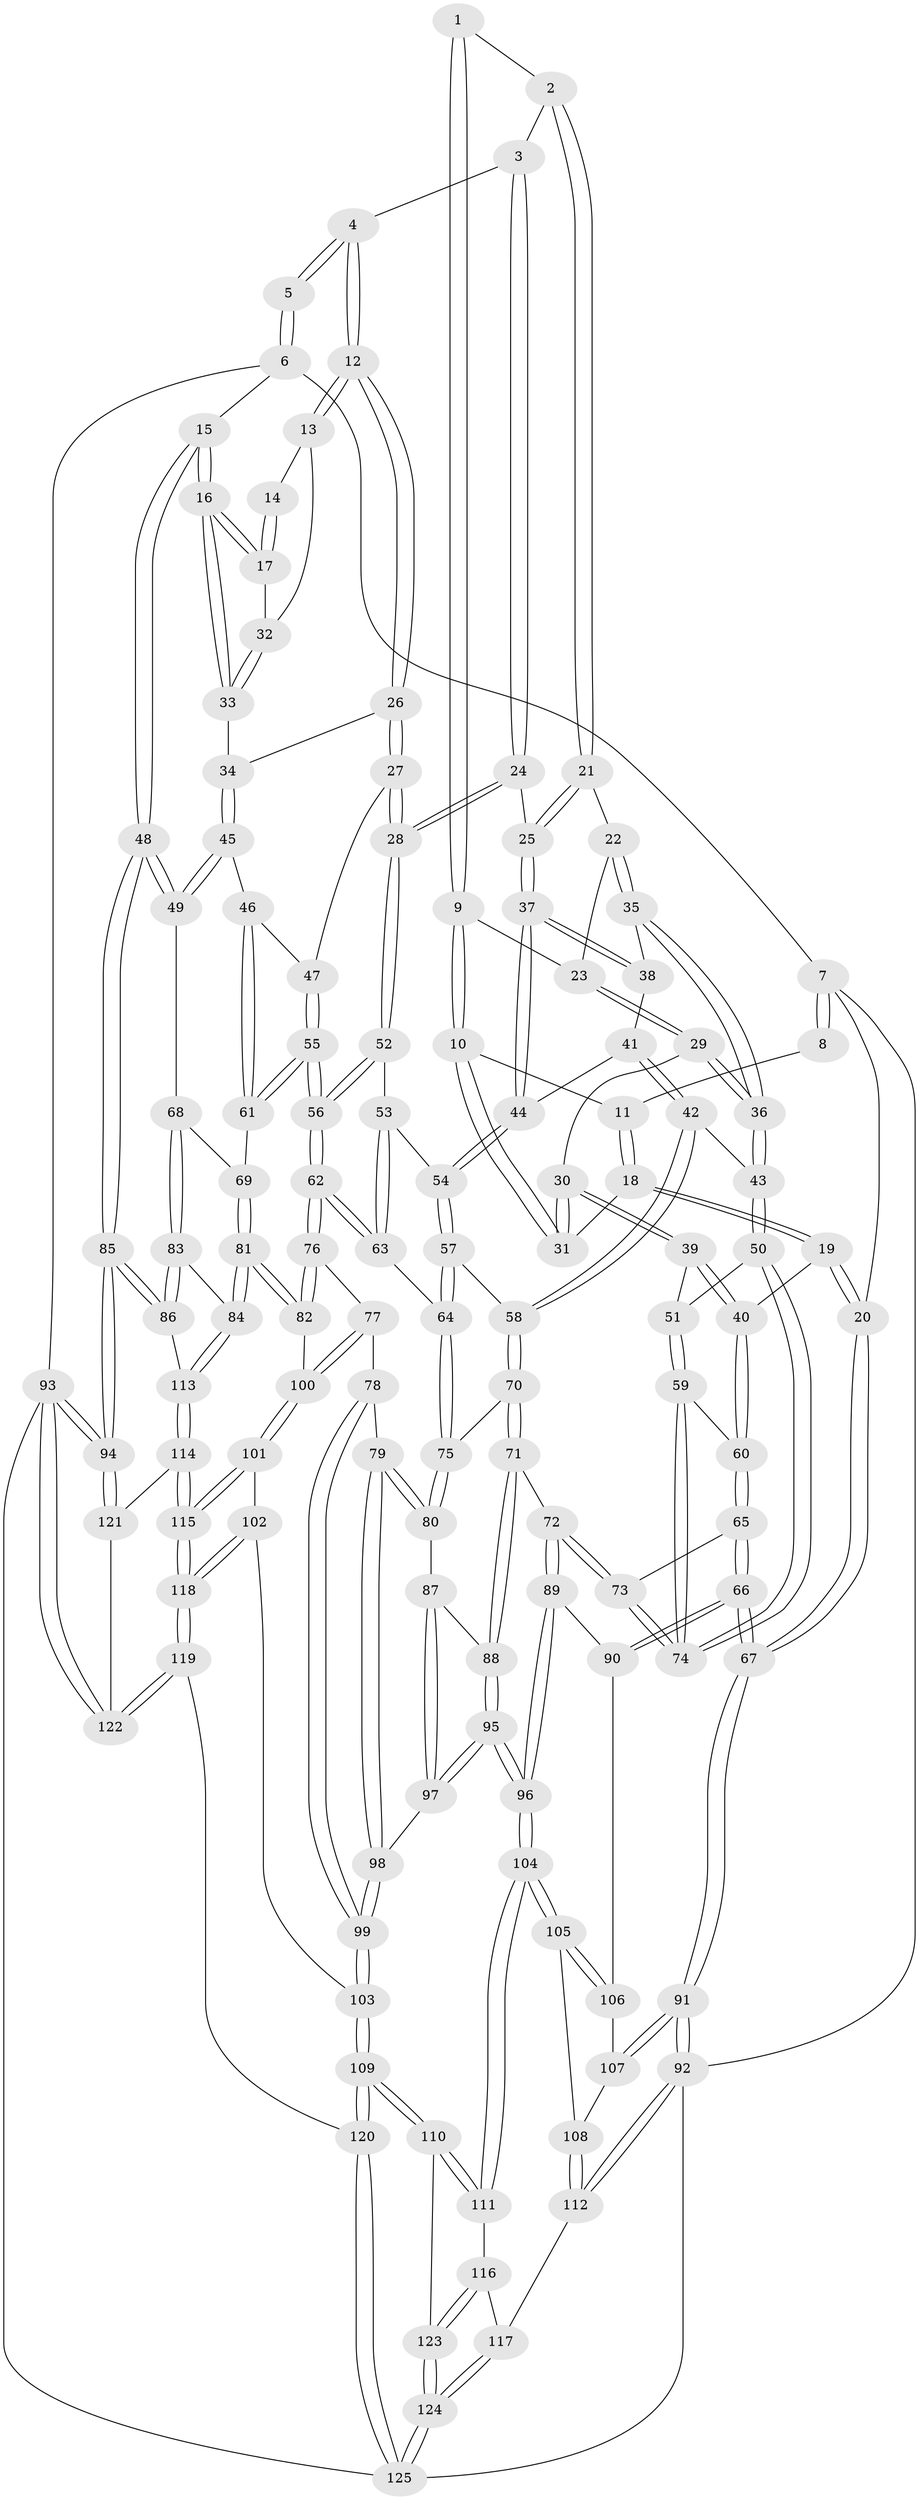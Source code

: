 // Generated by graph-tools (version 1.1) at 2025/27/03/09/25 03:27:04]
// undirected, 125 vertices, 309 edges
graph export_dot {
graph [start="1"]
  node [color=gray90,style=filled];
  1 [pos="+0.32661993977095183+0"];
  2 [pos="+0.6144452349994068+0"];
  3 [pos="+0.6653298793289043+0"];
  4 [pos="+0.74424867252877+0"];
  5 [pos="+1+0"];
  6 [pos="+1+0"];
  7 [pos="+0+0"];
  8 [pos="+0+0"];
  9 [pos="+0.3117963969585204+0.06076248532732035"];
  10 [pos="+0.302375368545004+0.06674898763604284"];
  11 [pos="+0.14726931812311123+0.013739848728906984"];
  12 [pos="+0.8213515799600376+0.12097254252584069"];
  13 [pos="+0.9151472055174983+0.11948005841947505"];
  14 [pos="+0.929674482736035+0.09041496656620368"];
  15 [pos="+1+0.14189169686284298"];
  16 [pos="+1+0.15672002667569296"];
  17 [pos="+1+0.14358138289690925"];
  18 [pos="+0.15599877944471607+0.08960133992545291"];
  19 [pos="+0.08684950442377075+0.20331183048887075"];
  20 [pos="+0+0.22605038022871793"];
  21 [pos="+0.5176839632872179+0.019289606182033906"];
  22 [pos="+0.4663003797814417+0.07796347615214284"];
  23 [pos="+0.3260652880425689+0.06818747470977225"];
  24 [pos="+0.6697167537190086+0.18629225258111842"];
  25 [pos="+0.5801661476642137+0.16795110331218815"];
  26 [pos="+0.815511583953209+0.1583022010036508"];
  27 [pos="+0.7971079968459915+0.18501152796553"];
  28 [pos="+0.688615722701421+0.21357019954125717"];
  29 [pos="+0.3696846909147015+0.19280819326146703"];
  30 [pos="+0.26459098433111283+0.18149506450545314"];
  31 [pos="+0.25466786709879846+0.1337584349893168"];
  32 [pos="+0.921585180104858+0.12430949322721215"];
  33 [pos="+0.9290432172388868+0.20265037232965333"];
  34 [pos="+0.9265535120975764+0.20410560787137325"];
  35 [pos="+0.44666737315692756+0.14856801004799167"];
  36 [pos="+0.382993219058739+0.19929309414832896"];
  37 [pos="+0.5345354148897044+0.21682292656894353"];
  38 [pos="+0.47445723095832715+0.17533578936919722"];
  39 [pos="+0.24156431631936828+0.21464802245679127"];
  40 [pos="+0.17232085321782684+0.257251088362957"];
  41 [pos="+0.4699189072526094+0.23689692408529758"];
  42 [pos="+0.41669538410264967+0.31321286410544336"];
  43 [pos="+0.3902831945619831+0.30445841574748217"];
  44 [pos="+0.5369749130107511+0.23821927792311995"];
  45 [pos="+0.9097220816085286+0.295468591975411"];
  46 [pos="+0.835407134070651+0.2569783949956445"];
  47 [pos="+0.8116730837586194+0.22252260749462424"];
  48 [pos="+1+0.32043470978644967"];
  49 [pos="+0.9345182392351675+0.34376539269231987"];
  50 [pos="+0.38478858918123604+0.3075447728368634"];
  51 [pos="+0.2989378675734667+0.2710421684310272"];
  52 [pos="+0.6858535285444309+0.2226423096260267"];
  53 [pos="+0.5970035060800197+0.2606043138948971"];
  54 [pos="+0.5417240880567341+0.26047744644720155"];
  55 [pos="+0.7184373381087521+0.38965382517295793"];
  56 [pos="+0.7109849239667314+0.3891400193466378"];
  57 [pos="+0.5252876122315028+0.29128756815712076"];
  58 [pos="+0.4225605455165686+0.3159483411032552"];
  59 [pos="+0.22348039496600122+0.3389481803703601"];
  60 [pos="+0.18097376933804857+0.29955951129418174"];
  61 [pos="+0.7651890836063098+0.3986871857209028"];
  62 [pos="+0.6903184582227638+0.40104353361618805"];
  63 [pos="+0.6326002632883411+0.3887241663708402"];
  64 [pos="+0.5850637125161208+0.38706530593929483"];
  65 [pos="+0.09342111305629544+0.395570845096878"];
  66 [pos="+0+0.48271606161946073"];
  67 [pos="+0+0.4696433394666141"];
  68 [pos="+0.8676230103195495+0.4167916872106088"];
  69 [pos="+0.7688296376541179+0.4002411697071602"];
  70 [pos="+0.48381873282941956+0.440367420483061"];
  71 [pos="+0.3864123224537437+0.5033495831569667"];
  72 [pos="+0.2843071761392374+0.4615502373298091"];
  73 [pos="+0.2825911641689352+0.449732157094914"];
  74 [pos="+0.28503768270885127+0.41827644632913435"];
  75 [pos="+0.5026391207445612+0.4430723815688195"];
  76 [pos="+0.6892775322677742+0.4052250199738076"];
  77 [pos="+0.5980476348042273+0.5812685196415632"];
  78 [pos="+0.5907146348745306+0.5812951749621947"];
  79 [pos="+0.5830330826762989+0.5792785300717423"];
  80 [pos="+0.5748509737373964+0.5764885715943737"];
  81 [pos="+0.7876513938121731+0.6695780720042571"];
  82 [pos="+0.7636017909400346+0.6655623812967195"];
  83 [pos="+0.8682812090550853+0.4184074561956765"];
  84 [pos="+0.8488324520813489+0.6907226418783703"];
  85 [pos="+1+0.6439958048541673"];
  86 [pos="+1+0.6438018669662459"];
  87 [pos="+0.5164521637148897+0.5925264448153514"];
  88 [pos="+0.39965122407068643+0.5392387991028574"];
  89 [pos="+0.21790432514113803+0.5437605829259464"];
  90 [pos="+0+0.520555558004899"];
  91 [pos="+0+0.5776160983425065"];
  92 [pos="+0+0.8488432997350411"];
  93 [pos="+1+1"];
  94 [pos="+1+1"];
  95 [pos="+0.36663322011699967+0.6944866749047619"];
  96 [pos="+0.2709202651724337+0.7685382912319915"];
  97 [pos="+0.4458032327884401+0.6841028229657983"];
  98 [pos="+0.4973752403109159+0.7149083674349394"];
  99 [pos="+0.5387004802788785+0.7484796899910501"];
  100 [pos="+0.7253335646573437+0.6664184084523468"];
  101 [pos="+0.6381857545927971+0.7534888920325138"];
  102 [pos="+0.5860103123294321+0.7873340607161392"];
  103 [pos="+0.5615556754197263+0.7901292256586219"];
  104 [pos="+0.26910731184104403+0.7732121648247782"];
  105 [pos="+0.15321239319609212+0.7346165639715153"];
  106 [pos="+0.021504857369364697+0.5614977712004323"];
  107 [pos="+0.05203155708142464+0.7280409024200419"];
  108 [pos="+0.07078702255058253+0.7479684540682893"];
  109 [pos="+0.41029477661423375+0.9653662640264615"];
  110 [pos="+0.30764747884163496+0.8430032699334502"];
  111 [pos="+0.26952180326566255+0.7764155891670661"];
  112 [pos="+0+0.8585206520707998"];
  113 [pos="+0.8587092962689445+0.6982209909033419"];
  114 [pos="+0.8438405925889191+0.7940933723536135"];
  115 [pos="+0.7454627589587323+0.8892917673661345"];
  116 [pos="+0.15303412986841633+0.848168939507291"];
  117 [pos="+0.03608989669580886+0.8974755641873348"];
  118 [pos="+0.7105893692184531+0.9379120868004529"];
  119 [pos="+0.6539328068414444+1"];
  120 [pos="+0.44966792529262806+1"];
  121 [pos="+0.8933888140930487+0.8776489829215961"];
  122 [pos="+0.8281335998634021+1"];
  123 [pos="+0.1328453783522049+0.9960007099086299"];
  124 [pos="+0.1029273510326985+1"];
  125 [pos="+0.11734718085825777+1"];
  1 -- 2;
  1 -- 9;
  1 -- 9;
  2 -- 3;
  2 -- 21;
  2 -- 21;
  3 -- 4;
  3 -- 24;
  3 -- 24;
  4 -- 5;
  4 -- 5;
  4 -- 12;
  4 -- 12;
  5 -- 6;
  5 -- 6;
  6 -- 7;
  6 -- 15;
  6 -- 93;
  7 -- 8;
  7 -- 8;
  7 -- 20;
  7 -- 92;
  8 -- 11;
  9 -- 10;
  9 -- 10;
  9 -- 23;
  10 -- 11;
  10 -- 31;
  10 -- 31;
  11 -- 18;
  11 -- 18;
  12 -- 13;
  12 -- 13;
  12 -- 26;
  12 -- 26;
  13 -- 14;
  13 -- 32;
  14 -- 17;
  14 -- 17;
  15 -- 16;
  15 -- 16;
  15 -- 48;
  15 -- 48;
  16 -- 17;
  16 -- 17;
  16 -- 33;
  16 -- 33;
  17 -- 32;
  18 -- 19;
  18 -- 19;
  18 -- 31;
  19 -- 20;
  19 -- 20;
  19 -- 40;
  20 -- 67;
  20 -- 67;
  21 -- 22;
  21 -- 25;
  21 -- 25;
  22 -- 23;
  22 -- 35;
  22 -- 35;
  23 -- 29;
  23 -- 29;
  24 -- 25;
  24 -- 28;
  24 -- 28;
  25 -- 37;
  25 -- 37;
  26 -- 27;
  26 -- 27;
  26 -- 34;
  27 -- 28;
  27 -- 28;
  27 -- 47;
  28 -- 52;
  28 -- 52;
  29 -- 30;
  29 -- 36;
  29 -- 36;
  30 -- 31;
  30 -- 31;
  30 -- 39;
  30 -- 39;
  32 -- 33;
  32 -- 33;
  33 -- 34;
  34 -- 45;
  34 -- 45;
  35 -- 36;
  35 -- 36;
  35 -- 38;
  36 -- 43;
  36 -- 43;
  37 -- 38;
  37 -- 38;
  37 -- 44;
  37 -- 44;
  38 -- 41;
  39 -- 40;
  39 -- 40;
  39 -- 51;
  40 -- 60;
  40 -- 60;
  41 -- 42;
  41 -- 42;
  41 -- 44;
  42 -- 43;
  42 -- 58;
  42 -- 58;
  43 -- 50;
  43 -- 50;
  44 -- 54;
  44 -- 54;
  45 -- 46;
  45 -- 49;
  45 -- 49;
  46 -- 47;
  46 -- 61;
  46 -- 61;
  47 -- 55;
  47 -- 55;
  48 -- 49;
  48 -- 49;
  48 -- 85;
  48 -- 85;
  49 -- 68;
  50 -- 51;
  50 -- 74;
  50 -- 74;
  51 -- 59;
  51 -- 59;
  52 -- 53;
  52 -- 56;
  52 -- 56;
  53 -- 54;
  53 -- 63;
  53 -- 63;
  54 -- 57;
  54 -- 57;
  55 -- 56;
  55 -- 56;
  55 -- 61;
  55 -- 61;
  56 -- 62;
  56 -- 62;
  57 -- 58;
  57 -- 64;
  57 -- 64;
  58 -- 70;
  58 -- 70;
  59 -- 60;
  59 -- 74;
  59 -- 74;
  60 -- 65;
  60 -- 65;
  61 -- 69;
  62 -- 63;
  62 -- 63;
  62 -- 76;
  62 -- 76;
  63 -- 64;
  64 -- 75;
  64 -- 75;
  65 -- 66;
  65 -- 66;
  65 -- 73;
  66 -- 67;
  66 -- 67;
  66 -- 90;
  66 -- 90;
  67 -- 91;
  67 -- 91;
  68 -- 69;
  68 -- 83;
  68 -- 83;
  69 -- 81;
  69 -- 81;
  70 -- 71;
  70 -- 71;
  70 -- 75;
  71 -- 72;
  71 -- 88;
  71 -- 88;
  72 -- 73;
  72 -- 73;
  72 -- 89;
  72 -- 89;
  73 -- 74;
  73 -- 74;
  75 -- 80;
  75 -- 80;
  76 -- 77;
  76 -- 82;
  76 -- 82;
  77 -- 78;
  77 -- 100;
  77 -- 100;
  78 -- 79;
  78 -- 99;
  78 -- 99;
  79 -- 80;
  79 -- 80;
  79 -- 98;
  79 -- 98;
  80 -- 87;
  81 -- 82;
  81 -- 82;
  81 -- 84;
  81 -- 84;
  82 -- 100;
  83 -- 84;
  83 -- 86;
  83 -- 86;
  84 -- 113;
  84 -- 113;
  85 -- 86;
  85 -- 86;
  85 -- 94;
  85 -- 94;
  86 -- 113;
  87 -- 88;
  87 -- 97;
  87 -- 97;
  88 -- 95;
  88 -- 95;
  89 -- 90;
  89 -- 96;
  89 -- 96;
  90 -- 106;
  91 -- 92;
  91 -- 92;
  91 -- 107;
  91 -- 107;
  92 -- 112;
  92 -- 112;
  92 -- 125;
  93 -- 94;
  93 -- 94;
  93 -- 122;
  93 -- 122;
  93 -- 125;
  94 -- 121;
  94 -- 121;
  95 -- 96;
  95 -- 96;
  95 -- 97;
  95 -- 97;
  96 -- 104;
  96 -- 104;
  97 -- 98;
  98 -- 99;
  98 -- 99;
  99 -- 103;
  99 -- 103;
  100 -- 101;
  100 -- 101;
  101 -- 102;
  101 -- 115;
  101 -- 115;
  102 -- 103;
  102 -- 118;
  102 -- 118;
  103 -- 109;
  103 -- 109;
  104 -- 105;
  104 -- 105;
  104 -- 111;
  104 -- 111;
  105 -- 106;
  105 -- 106;
  105 -- 108;
  106 -- 107;
  107 -- 108;
  108 -- 112;
  108 -- 112;
  109 -- 110;
  109 -- 110;
  109 -- 120;
  109 -- 120;
  110 -- 111;
  110 -- 111;
  110 -- 123;
  111 -- 116;
  112 -- 117;
  113 -- 114;
  113 -- 114;
  114 -- 115;
  114 -- 115;
  114 -- 121;
  115 -- 118;
  115 -- 118;
  116 -- 117;
  116 -- 123;
  116 -- 123;
  117 -- 124;
  117 -- 124;
  118 -- 119;
  118 -- 119;
  119 -- 120;
  119 -- 122;
  119 -- 122;
  120 -- 125;
  120 -- 125;
  121 -- 122;
  123 -- 124;
  123 -- 124;
  124 -- 125;
  124 -- 125;
}
